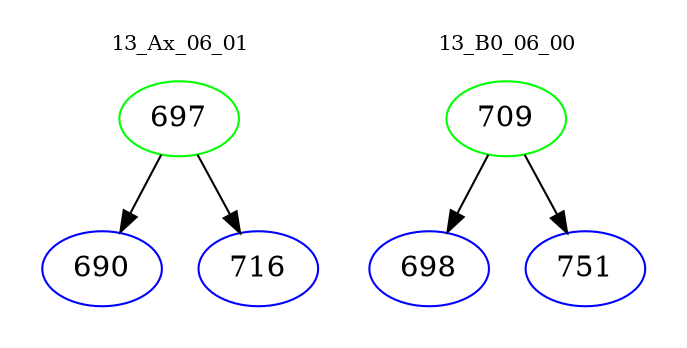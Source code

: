 digraph{
subgraph cluster_0 {
color = white
label = "13_Ax_06_01";
fontsize=10;
T0_697 [label="697", color="green"]
T0_697 -> T0_690 [color="black"]
T0_690 [label="690", color="blue"]
T0_697 -> T0_716 [color="black"]
T0_716 [label="716", color="blue"]
}
subgraph cluster_1 {
color = white
label = "13_B0_06_00";
fontsize=10;
T1_709 [label="709", color="green"]
T1_709 -> T1_698 [color="black"]
T1_698 [label="698", color="blue"]
T1_709 -> T1_751 [color="black"]
T1_751 [label="751", color="blue"]
}
}
